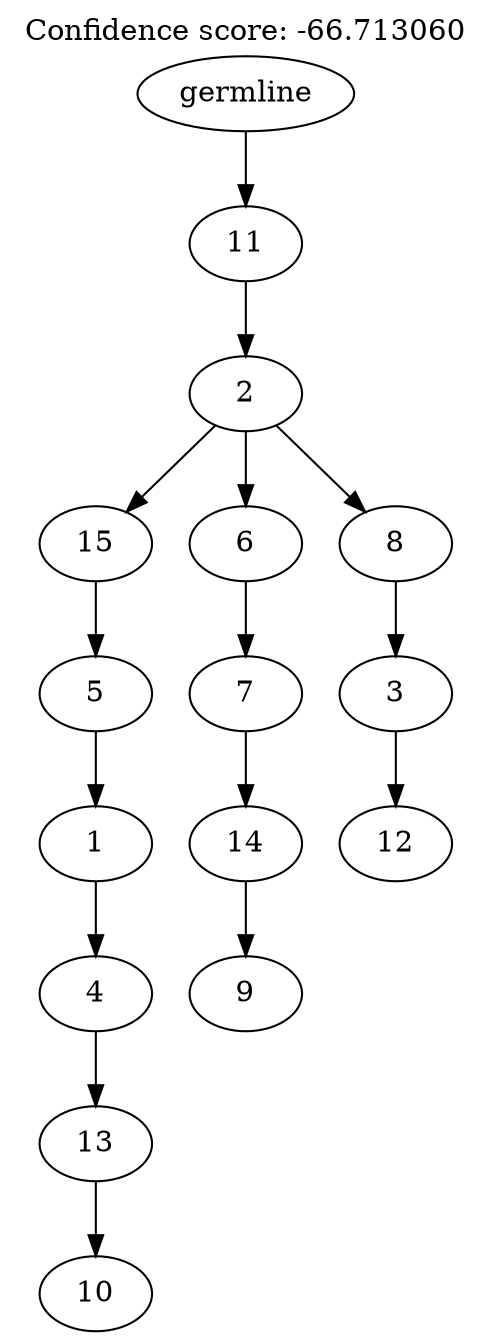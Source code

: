 digraph g {
	"14" -> "15";
	"15" [label="10"];
	"13" -> "14";
	"14" [label="13"];
	"12" -> "13";
	"13" [label="4"];
	"11" -> "12";
	"12" [label="1"];
	"10" -> "11";
	"11" [label="5"];
	"8" -> "9";
	"9" [label="9"];
	"7" -> "8";
	"8" [label="14"];
	"6" -> "7";
	"7" [label="7"];
	"4" -> "5";
	"5" [label="12"];
	"3" -> "4";
	"4" [label="3"];
	"2" -> "3";
	"3" [label="8"];
	"2" -> "6";
	"6" [label="6"];
	"2" -> "10";
	"10" [label="15"];
	"1" -> "2";
	"2" [label="2"];
	"0" -> "1";
	"1" [label="11"];
	"0" [label="germline"];
	labelloc="t";
	label="Confidence score: -66.713060";
}
